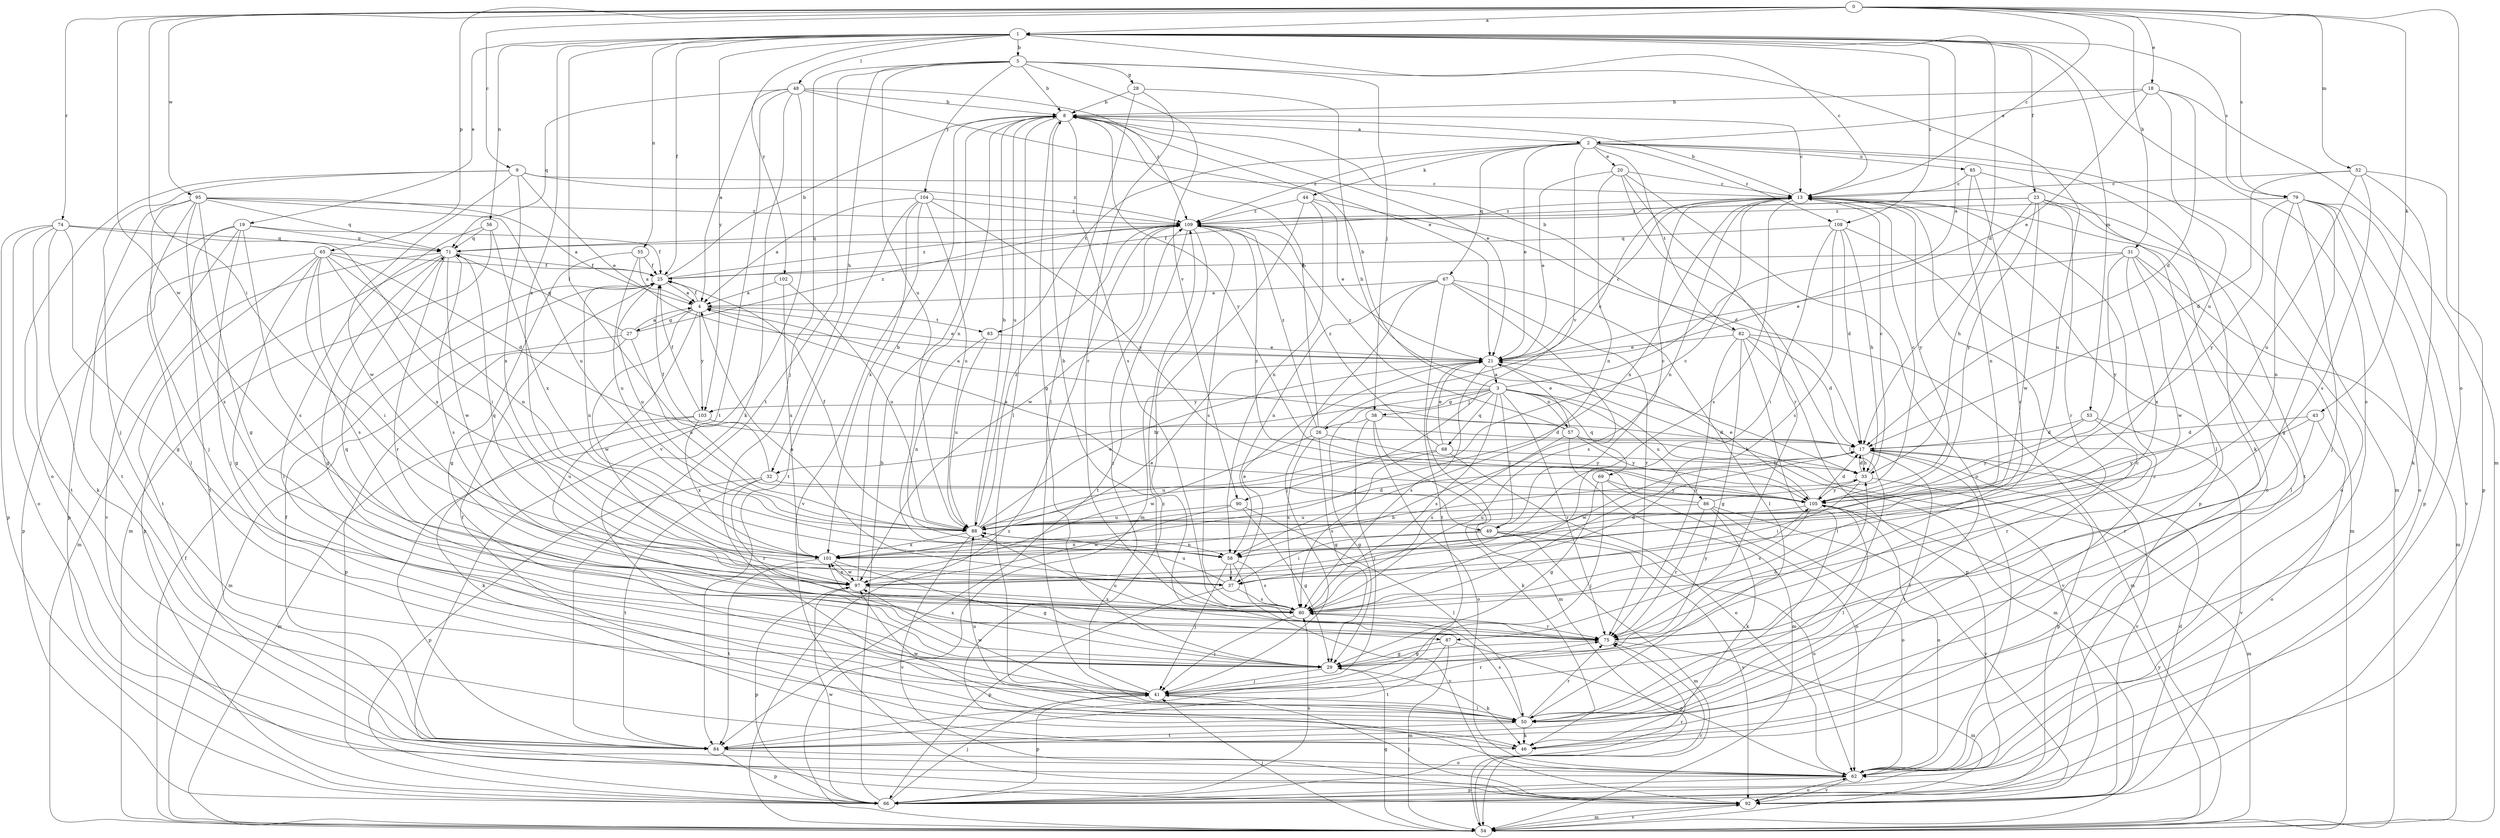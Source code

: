 strict digraph  {
0;
1;
2;
3;
4;
5;
8;
9;
13;
17;
18;
19;
20;
21;
23;
25;
26;
27;
28;
29;
31;
32;
33;
37;
38;
41;
43;
44;
46;
48;
49;
50;
52;
53;
54;
55;
56;
57;
58;
62;
65;
66;
67;
68;
69;
71;
74;
75;
79;
80;
82;
83;
84;
85;
86;
87;
88;
90;
92;
95;
97;
101;
102;
103;
104;
105;
108;
109;
0 -> 1  [label=a];
0 -> 9  [label=c];
0 -> 13  [label=c];
0 -> 18  [label=e];
0 -> 31  [label=h];
0 -> 37  [label=i];
0 -> 43  [label=k];
0 -> 52  [label=m];
0 -> 62  [label=o];
0 -> 65  [label=p];
0 -> 74  [label=r];
0 -> 79  [label=s];
0 -> 95  [label=w];
0 -> 97  [label=w];
1 -> 5  [label=b];
1 -> 13  [label=c];
1 -> 17  [label=d];
1 -> 19  [label=e];
1 -> 23  [label=f];
1 -> 25  [label=f];
1 -> 48  [label=l];
1 -> 49  [label=l];
1 -> 53  [label=m];
1 -> 55  [label=n];
1 -> 56  [label=n];
1 -> 62  [label=o];
1 -> 79  [label=s];
1 -> 101  [label=x];
1 -> 102  [label=y];
1 -> 103  [label=y];
1 -> 108  [label=z];
2 -> 20  [label=e];
2 -> 21  [label=e];
2 -> 44  [label=k];
2 -> 46  [label=k];
2 -> 54  [label=m];
2 -> 67  [label=q];
2 -> 82  [label=t];
2 -> 83  [label=t];
2 -> 85  [label=u];
2 -> 90  [label=v];
2 -> 108  [label=z];
2 -> 109  [label=z];
3 -> 1  [label=a];
3 -> 8  [label=b];
3 -> 26  [label=g];
3 -> 32  [label=h];
3 -> 38  [label=j];
3 -> 49  [label=l];
3 -> 54  [label=m];
3 -> 57  [label=n];
3 -> 68  [label=q];
3 -> 69  [label=q];
3 -> 75  [label=r];
3 -> 80  [label=s];
3 -> 86  [label=u];
3 -> 103  [label=y];
4 -> 21  [label=e];
4 -> 25  [label=f];
4 -> 27  [label=g];
4 -> 83  [label=t];
4 -> 87  [label=u];
4 -> 97  [label=w];
4 -> 103  [label=y];
5 -> 8  [label=b];
5 -> 28  [label=g];
5 -> 32  [label=h];
5 -> 38  [label=j];
5 -> 41  [label=j];
5 -> 84  [label=t];
5 -> 87  [label=u];
5 -> 88  [label=u];
5 -> 90  [label=v];
5 -> 104  [label=y];
8 -> 2  [label=a];
8 -> 13  [label=c];
8 -> 21  [label=e];
8 -> 29  [label=g];
8 -> 50  [label=l];
8 -> 58  [label=n];
8 -> 80  [label=s];
8 -> 88  [label=u];
8 -> 105  [label=y];
9 -> 13  [label=c];
9 -> 21  [label=e];
9 -> 41  [label=j];
9 -> 62  [label=o];
9 -> 97  [label=w];
9 -> 101  [label=x];
9 -> 109  [label=z];
13 -> 8  [label=b];
13 -> 58  [label=n];
13 -> 62  [label=o];
13 -> 66  [label=p];
13 -> 80  [label=s];
13 -> 101  [label=x];
13 -> 105  [label=y];
13 -> 109  [label=z];
17 -> 33  [label=h];
17 -> 50  [label=l];
17 -> 66  [label=p];
17 -> 84  [label=t];
17 -> 92  [label=v];
17 -> 97  [label=w];
18 -> 2  [label=a];
18 -> 8  [label=b];
18 -> 17  [label=d];
18 -> 21  [label=e];
18 -> 54  [label=m];
18 -> 88  [label=u];
19 -> 25  [label=f];
19 -> 41  [label=j];
19 -> 66  [label=p];
19 -> 71  [label=q];
19 -> 80  [label=s];
19 -> 84  [label=t];
19 -> 92  [label=v];
20 -> 13  [label=c];
20 -> 21  [label=e];
20 -> 50  [label=l];
20 -> 58  [label=n];
20 -> 62  [label=o];
20 -> 75  [label=r];
21 -> 3  [label=a];
21 -> 13  [label=c];
21 -> 54  [label=m];
21 -> 80  [label=s];
21 -> 92  [label=v];
23 -> 25  [label=f];
23 -> 33  [label=h];
23 -> 62  [label=o];
23 -> 75  [label=r];
23 -> 84  [label=t];
23 -> 97  [label=w];
23 -> 105  [label=y];
23 -> 109  [label=z];
25 -> 4  [label=a];
25 -> 8  [label=b];
25 -> 58  [label=n];
25 -> 88  [label=u];
25 -> 109  [label=z];
26 -> 8  [label=b];
26 -> 13  [label=c];
26 -> 29  [label=g];
26 -> 80  [label=s];
26 -> 97  [label=w];
26 -> 105  [label=y];
26 -> 109  [label=z];
27 -> 4  [label=a];
27 -> 54  [label=m];
27 -> 66  [label=p];
27 -> 71  [label=q];
27 -> 88  [label=u];
27 -> 109  [label=z];
28 -> 8  [label=b];
28 -> 33  [label=h];
28 -> 50  [label=l];
28 -> 75  [label=r];
29 -> 33  [label=h];
29 -> 41  [label=j];
29 -> 46  [label=k];
29 -> 101  [label=x];
31 -> 21  [label=e];
31 -> 25  [label=f];
31 -> 50  [label=l];
31 -> 54  [label=m];
31 -> 97  [label=w];
31 -> 101  [label=x];
31 -> 105  [label=y];
32 -> 25  [label=f];
32 -> 66  [label=p];
32 -> 75  [label=r];
32 -> 84  [label=t];
32 -> 105  [label=y];
33 -> 13  [label=c];
33 -> 17  [label=d];
33 -> 37  [label=i];
33 -> 54  [label=m];
33 -> 105  [label=y];
37 -> 4  [label=a];
37 -> 17  [label=d];
37 -> 21  [label=e];
37 -> 66  [label=p];
37 -> 80  [label=s];
37 -> 88  [label=u];
38 -> 17  [label=d];
38 -> 29  [label=g];
38 -> 41  [label=j];
38 -> 46  [label=k];
38 -> 62  [label=o];
41 -> 50  [label=l];
41 -> 66  [label=p];
41 -> 75  [label=r];
41 -> 97  [label=w];
41 -> 109  [label=z];
43 -> 17  [label=d];
43 -> 62  [label=o];
43 -> 75  [label=r];
43 -> 105  [label=y];
44 -> 17  [label=d];
44 -> 21  [label=e];
44 -> 54  [label=m];
44 -> 58  [label=n];
44 -> 109  [label=z];
46 -> 13  [label=c];
46 -> 25  [label=f];
48 -> 4  [label=a];
48 -> 8  [label=b];
48 -> 21  [label=e];
48 -> 46  [label=k];
48 -> 71  [label=q];
48 -> 84  [label=t];
48 -> 92  [label=v];
48 -> 109  [label=z];
49 -> 13  [label=c];
49 -> 37  [label=i];
49 -> 54  [label=m];
49 -> 62  [label=o];
49 -> 92  [label=v];
49 -> 101  [label=x];
50 -> 13  [label=c];
50 -> 46  [label=k];
50 -> 75  [label=r];
50 -> 80  [label=s];
50 -> 84  [label=t];
50 -> 88  [label=u];
50 -> 97  [label=w];
52 -> 13  [label=c];
52 -> 17  [label=d];
52 -> 46  [label=k];
52 -> 66  [label=p];
52 -> 80  [label=s];
52 -> 88  [label=u];
53 -> 17  [label=d];
53 -> 75  [label=r];
53 -> 92  [label=v];
53 -> 105  [label=y];
54 -> 25  [label=f];
54 -> 29  [label=g];
54 -> 41  [label=j];
54 -> 75  [label=r];
54 -> 92  [label=v];
54 -> 105  [label=y];
54 -> 109  [label=z];
55 -> 4  [label=a];
55 -> 25  [label=f];
55 -> 29  [label=g];
55 -> 88  [label=u];
56 -> 50  [label=l];
56 -> 54  [label=m];
56 -> 71  [label=q];
56 -> 101  [label=x];
57 -> 4  [label=a];
57 -> 21  [label=e];
57 -> 33  [label=h];
57 -> 54  [label=m];
57 -> 80  [label=s];
57 -> 105  [label=y];
57 -> 109  [label=z];
58 -> 37  [label=i];
58 -> 41  [label=j];
58 -> 80  [label=s];
58 -> 92  [label=v];
62 -> 66  [label=p];
62 -> 92  [label=v];
62 -> 109  [label=z];
65 -> 17  [label=d];
65 -> 25  [label=f];
65 -> 29  [label=g];
65 -> 37  [label=i];
65 -> 58  [label=n];
65 -> 66  [label=p];
65 -> 80  [label=s];
65 -> 84  [label=t];
65 -> 101  [label=x];
66 -> 8  [label=b];
66 -> 41  [label=j];
66 -> 75  [label=r];
66 -> 80  [label=s];
66 -> 97  [label=w];
67 -> 4  [label=a];
67 -> 41  [label=j];
67 -> 50  [label=l];
67 -> 58  [label=n];
67 -> 75  [label=r];
67 -> 80  [label=s];
67 -> 84  [label=t];
68 -> 21  [label=e];
68 -> 33  [label=h];
68 -> 62  [label=o];
68 -> 80  [label=s];
68 -> 88  [label=u];
68 -> 109  [label=z];
69 -> 29  [label=g];
69 -> 41  [label=j];
69 -> 62  [label=o];
69 -> 105  [label=y];
71 -> 25  [label=f];
71 -> 29  [label=g];
71 -> 54  [label=m];
71 -> 66  [label=p];
71 -> 75  [label=r];
71 -> 80  [label=s];
71 -> 97  [label=w];
74 -> 29  [label=g];
74 -> 37  [label=i];
74 -> 46  [label=k];
74 -> 62  [label=o];
74 -> 66  [label=p];
74 -> 71  [label=q];
74 -> 84  [label=t];
75 -> 29  [label=g];
75 -> 54  [label=m];
75 -> 71  [label=q];
75 -> 88  [label=u];
79 -> 29  [label=g];
79 -> 41  [label=j];
79 -> 58  [label=n];
79 -> 62  [label=o];
79 -> 66  [label=p];
79 -> 92  [label=v];
79 -> 105  [label=y];
79 -> 109  [label=z];
80 -> 8  [label=b];
80 -> 41  [label=j];
80 -> 75  [label=r];
80 -> 105  [label=y];
82 -> 8  [label=b];
82 -> 17  [label=d];
82 -> 21  [label=e];
82 -> 29  [label=g];
82 -> 50  [label=l];
82 -> 54  [label=m];
82 -> 66  [label=p];
82 -> 75  [label=r];
83 -> 21  [label=e];
83 -> 58  [label=n];
83 -> 88  [label=u];
84 -> 25  [label=f];
84 -> 62  [label=o];
84 -> 66  [label=p];
85 -> 13  [label=c];
85 -> 50  [label=l];
85 -> 58  [label=n];
85 -> 75  [label=r];
86 -> 13  [label=c];
86 -> 46  [label=k];
86 -> 62  [label=o];
86 -> 75  [label=r];
86 -> 88  [label=u];
86 -> 92  [label=v];
86 -> 109  [label=z];
87 -> 29  [label=g];
87 -> 54  [label=m];
87 -> 62  [label=o];
87 -> 84  [label=t];
88 -> 8  [label=b];
88 -> 13  [label=c];
88 -> 17  [label=d];
88 -> 21  [label=e];
88 -> 25  [label=f];
88 -> 58  [label=n];
88 -> 92  [label=v];
88 -> 101  [label=x];
88 -> 109  [label=z];
90 -> 29  [label=g];
90 -> 50  [label=l];
90 -> 88  [label=u];
90 -> 97  [label=w];
92 -> 17  [label=d];
92 -> 41  [label=j];
92 -> 54  [label=m];
92 -> 62  [label=o];
95 -> 4  [label=a];
95 -> 29  [label=g];
95 -> 41  [label=j];
95 -> 50  [label=l];
95 -> 71  [label=q];
95 -> 80  [label=s];
95 -> 84  [label=t];
95 -> 88  [label=u];
95 -> 109  [label=z];
97 -> 8  [label=b];
97 -> 66  [label=p];
97 -> 71  [label=q];
97 -> 80  [label=s];
97 -> 101  [label=x];
101 -> 21  [label=e];
101 -> 29  [label=g];
101 -> 33  [label=h];
101 -> 84  [label=t];
101 -> 97  [label=w];
102 -> 4  [label=a];
102 -> 88  [label=u];
102 -> 101  [label=x];
103 -> 17  [label=d];
103 -> 25  [label=f];
103 -> 46  [label=k];
103 -> 54  [label=m];
103 -> 101  [label=x];
104 -> 4  [label=a];
104 -> 84  [label=t];
104 -> 88  [label=u];
104 -> 92  [label=v];
104 -> 101  [label=x];
104 -> 105  [label=y];
104 -> 109  [label=z];
105 -> 4  [label=a];
105 -> 17  [label=d];
105 -> 21  [label=e];
105 -> 50  [label=l];
105 -> 62  [label=o];
105 -> 80  [label=s];
105 -> 88  [label=u];
108 -> 17  [label=d];
108 -> 33  [label=h];
108 -> 37  [label=i];
108 -> 54  [label=m];
108 -> 71  [label=q];
108 -> 80  [label=s];
109 -> 71  [label=q];
109 -> 75  [label=r];
109 -> 80  [label=s];
109 -> 84  [label=t];
109 -> 97  [label=w];
}

